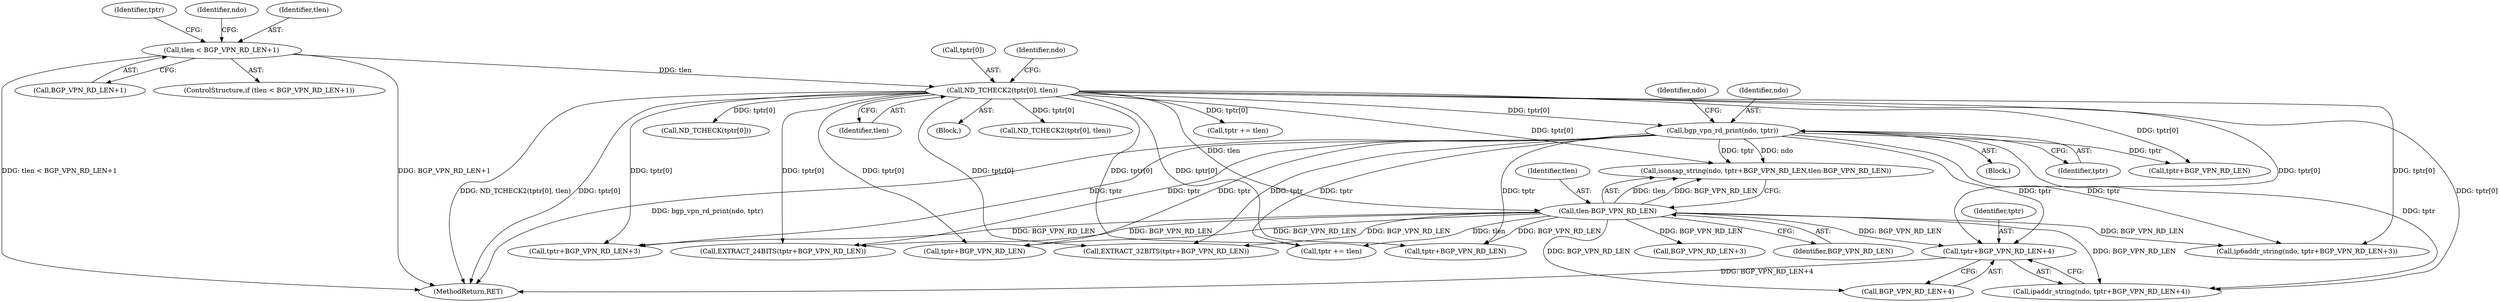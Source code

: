 digraph "0_tcpdump_13d52e9c0e7caf7e6325b0051bc90a49968be67f@pointer" {
"1001040" [label="(Call,tptr+BGP_VPN_RD_LEN+4)"];
"1001004" [label="(Call,ND_TCHECK2(tptr[0], tlen))"];
"1000989" [label="(Call,tlen < BGP_VPN_RD_LEN+1)"];
"1001015" [label="(Call,bgp_vpn_rd_print(ndo, tptr))"];
"1001023" [label="(Call,tlen-BGP_VPN_RD_LEN)"];
"1001060" [label="(Call,tptr+BGP_VPN_RD_LEN+3)"];
"1001048" [label="(Call,EXTRACT_24BITS(tptr+BGP_VPN_RD_LEN))"];
"1001011" [label="(Identifier,ndo)"];
"1001049" [label="(Call,tptr+BGP_VPN_RD_LEN)"];
"1001028" [label="(Call,EXTRACT_32BITS(tptr+BGP_VPN_RD_LEN))"];
"1001114" [label="(Call,ND_TCHECK(tptr[0]))"];
"1001018" [label="(Call,isonsap_string(ndo, tptr+BGP_VPN_RD_LEN,tlen-BGP_VPN_RD_LEN))"];
"1001004" [label="(Call,ND_TCHECK2(tptr[0], tlen))"];
"1001058" [label="(Call,ip6addr_string(ndo, tptr+BGP_VPN_RD_LEN+3))"];
"1001008" [label="(Identifier,tlen)"];
"1001038" [label="(Call,ipaddr_string(ndo, tptr+BGP_VPN_RD_LEN+4))"];
"1001003" [label="(Block,)"];
"1001015" [label="(Call,bgp_vpn_rd_print(ndo, tptr))"];
"1001005" [label="(Call,tptr[0])"];
"1001014" [label="(Block,)"];
"1001062" [label="(Call,BGP_VPN_RD_LEN+3)"];
"1001006" [label="(Identifier,tptr)"];
"1001073" [label="(Call,ND_TCHECK2(tptr[0], tlen))"];
"1002919" [label="(MethodReturn,RET)"];
"1001016" [label="(Identifier,ndo)"];
"1001042" [label="(Call,BGP_VPN_RD_LEN+4)"];
"1001025" [label="(Identifier,BGP_VPN_RD_LEN)"];
"1000997" [label="(Identifier,ndo)"];
"1001065" [label="(Call,tptr += tlen)"];
"1001111" [label="(Call,tptr += tlen)"];
"1000990" [label="(Identifier,tlen)"];
"1001029" [label="(Call,tptr+BGP_VPN_RD_LEN)"];
"1001024" [label="(Identifier,tlen)"];
"1001017" [label="(Identifier,tptr)"];
"1001019" [label="(Identifier,ndo)"];
"1000991" [label="(Call,BGP_VPN_RD_LEN+1)"];
"1001020" [label="(Call,tptr+BGP_VPN_RD_LEN)"];
"1001040" [label="(Call,tptr+BGP_VPN_RD_LEN+4)"];
"1001023" [label="(Call,tlen-BGP_VPN_RD_LEN)"];
"1001041" [label="(Identifier,tptr)"];
"1000988" [label="(ControlStructure,if (tlen < BGP_VPN_RD_LEN+1))"];
"1000989" [label="(Call,tlen < BGP_VPN_RD_LEN+1)"];
"1001040" -> "1001038"  [label="AST: "];
"1001040" -> "1001042"  [label="CFG: "];
"1001041" -> "1001040"  [label="AST: "];
"1001042" -> "1001040"  [label="AST: "];
"1001038" -> "1001040"  [label="CFG: "];
"1001040" -> "1002919"  [label="DDG: BGP_VPN_RD_LEN+4"];
"1001004" -> "1001040"  [label="DDG: tptr[0]"];
"1001015" -> "1001040"  [label="DDG: tptr"];
"1001023" -> "1001040"  [label="DDG: BGP_VPN_RD_LEN"];
"1001004" -> "1001003"  [label="AST: "];
"1001004" -> "1001008"  [label="CFG: "];
"1001005" -> "1001004"  [label="AST: "];
"1001008" -> "1001004"  [label="AST: "];
"1001011" -> "1001004"  [label="CFG: "];
"1001004" -> "1002919"  [label="DDG: ND_TCHECK2(tptr[0], tlen)"];
"1001004" -> "1002919"  [label="DDG: tptr[0]"];
"1000989" -> "1001004"  [label="DDG: tlen"];
"1001004" -> "1001015"  [label="DDG: tptr[0]"];
"1001004" -> "1001018"  [label="DDG: tptr[0]"];
"1001004" -> "1001020"  [label="DDG: tptr[0]"];
"1001004" -> "1001023"  [label="DDG: tlen"];
"1001004" -> "1001028"  [label="DDG: tptr[0]"];
"1001004" -> "1001029"  [label="DDG: tptr[0]"];
"1001004" -> "1001038"  [label="DDG: tptr[0]"];
"1001004" -> "1001048"  [label="DDG: tptr[0]"];
"1001004" -> "1001049"  [label="DDG: tptr[0]"];
"1001004" -> "1001058"  [label="DDG: tptr[0]"];
"1001004" -> "1001060"  [label="DDG: tptr[0]"];
"1001004" -> "1001065"  [label="DDG: tptr[0]"];
"1001004" -> "1001073"  [label="DDG: tptr[0]"];
"1001004" -> "1001111"  [label="DDG: tptr[0]"];
"1001004" -> "1001114"  [label="DDG: tptr[0]"];
"1000989" -> "1000988"  [label="AST: "];
"1000989" -> "1000991"  [label="CFG: "];
"1000990" -> "1000989"  [label="AST: "];
"1000991" -> "1000989"  [label="AST: "];
"1000997" -> "1000989"  [label="CFG: "];
"1001006" -> "1000989"  [label="CFG: "];
"1000989" -> "1002919"  [label="DDG: tlen < BGP_VPN_RD_LEN+1"];
"1000989" -> "1002919"  [label="DDG: BGP_VPN_RD_LEN+1"];
"1001015" -> "1001014"  [label="AST: "];
"1001015" -> "1001017"  [label="CFG: "];
"1001016" -> "1001015"  [label="AST: "];
"1001017" -> "1001015"  [label="AST: "];
"1001019" -> "1001015"  [label="CFG: "];
"1001015" -> "1002919"  [label="DDG: bgp_vpn_rd_print(ndo, tptr)"];
"1001015" -> "1001018"  [label="DDG: ndo"];
"1001015" -> "1001018"  [label="DDG: tptr"];
"1001015" -> "1001020"  [label="DDG: tptr"];
"1001015" -> "1001028"  [label="DDG: tptr"];
"1001015" -> "1001029"  [label="DDG: tptr"];
"1001015" -> "1001038"  [label="DDG: tptr"];
"1001015" -> "1001048"  [label="DDG: tptr"];
"1001015" -> "1001049"  [label="DDG: tptr"];
"1001015" -> "1001058"  [label="DDG: tptr"];
"1001015" -> "1001060"  [label="DDG: tptr"];
"1001015" -> "1001065"  [label="DDG: tptr"];
"1001023" -> "1001018"  [label="AST: "];
"1001023" -> "1001025"  [label="CFG: "];
"1001024" -> "1001023"  [label="AST: "];
"1001025" -> "1001023"  [label="AST: "];
"1001018" -> "1001023"  [label="CFG: "];
"1001023" -> "1001018"  [label="DDG: tlen"];
"1001023" -> "1001018"  [label="DDG: BGP_VPN_RD_LEN"];
"1001023" -> "1001028"  [label="DDG: BGP_VPN_RD_LEN"];
"1001023" -> "1001029"  [label="DDG: BGP_VPN_RD_LEN"];
"1001023" -> "1001038"  [label="DDG: BGP_VPN_RD_LEN"];
"1001023" -> "1001042"  [label="DDG: BGP_VPN_RD_LEN"];
"1001023" -> "1001048"  [label="DDG: BGP_VPN_RD_LEN"];
"1001023" -> "1001049"  [label="DDG: BGP_VPN_RD_LEN"];
"1001023" -> "1001058"  [label="DDG: BGP_VPN_RD_LEN"];
"1001023" -> "1001060"  [label="DDG: BGP_VPN_RD_LEN"];
"1001023" -> "1001062"  [label="DDG: BGP_VPN_RD_LEN"];
"1001023" -> "1001065"  [label="DDG: tlen"];
}
